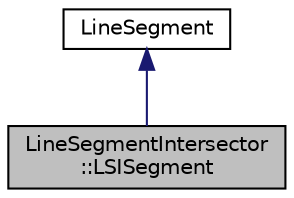 digraph "LineSegmentIntersector::LSISegment"
{
  edge [fontname="Helvetica",fontsize="10",labelfontname="Helvetica",labelfontsize="10"];
  node [fontname="Helvetica",fontsize="10",shape=record];
  Node0 [label="LineSegmentIntersector\l::LSISegment",height=0.2,width=0.4,color="black", fillcolor="grey75", style="filled", fontcolor="black"];
  Node1 -> Node0 [dir="back",color="midnightblue",fontsize="10",style="solid",fontname="Helvetica"];
  Node1 [label="LineSegment",height=0.2,width=0.4,color="black", fillcolor="white", style="filled",URL="$classLineSegment.html",tooltip="Class for line segments. "];
}
